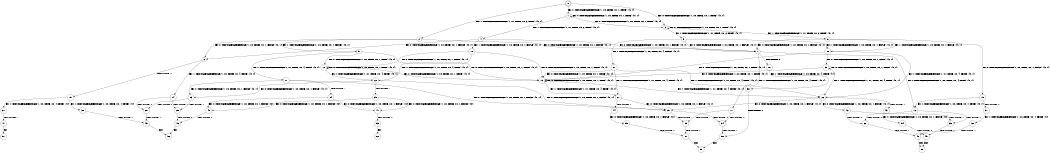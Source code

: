 digraph BCG {
size = "7, 10.5";
center = TRUE;
node [shape = circle];
0 [peripheries = 2];
0 -> 1 [label = "EX !0 !ATOMIC_EXCH_BRANCH (1, +0, TRUE, +0, 1, TRUE) !{0, 1}"];
0 -> 2 [label = "EX !1 !ATOMIC_EXCH_BRANCH (1, +1, TRUE, +0, 2, TRUE) !{0, 1}"];
0 -> 3 [label = "EX !0 !ATOMIC_EXCH_BRANCH (1, +0, TRUE, +0, 1, TRUE) !{0, 1}"];
1 -> 1 [label = "EX !0 !ATOMIC_EXCH_BRANCH (1, +0, TRUE, +0, 1, TRUE) !{0, 1}"];
1 -> 4 [label = "EX !1 !ATOMIC_EXCH_BRANCH (1, +1, TRUE, +0, 2, TRUE) !{0, 1}"];
1 -> 3 [label = "EX !0 !ATOMIC_EXCH_BRANCH (1, +0, TRUE, +0, 1, TRUE) !{0, 1}"];
2 -> 5 [label = "EX !1 !ATOMIC_EXCH_BRANCH (1, +0, TRUE, +0, 4, FALSE) !{0, 1}"];
2 -> 6 [label = "EX !0 !ATOMIC_EXCH_BRANCH (1, +0, TRUE, +0, 1, FALSE) !{0, 1}"];
2 -> 7 [label = "EX !0 !ATOMIC_EXCH_BRANCH (1, +0, TRUE, +0, 1, FALSE) !{0, 1}"];
3 -> 8 [label = "EX !1 !ATOMIC_EXCH_BRANCH (1, +1, TRUE, +0, 2, TRUE) !{0, 1}"];
3 -> 3 [label = "EX !0 !ATOMIC_EXCH_BRANCH (1, +0, TRUE, +0, 1, TRUE) !{0, 1}"];
3 -> 9 [label = "EX !1 !ATOMIC_EXCH_BRANCH (1, +1, TRUE, +0, 2, TRUE) !{0, 1}"];
4 -> 6 [label = "EX !0 !ATOMIC_EXCH_BRANCH (1, +0, TRUE, +0, 1, FALSE) !{0, 1}"];
4 -> 10 [label = "EX !1 !ATOMIC_EXCH_BRANCH (1, +0, TRUE, +0, 4, FALSE) !{0, 1}"];
4 -> 7 [label = "EX !0 !ATOMIC_EXCH_BRANCH (1, +0, TRUE, +0, 1, FALSE) !{0, 1}"];
5 -> 11 [label = "EX !1 !ATOMIC_EXCH_BRANCH (1, +1, TRUE, +0, 4, TRUE) !{0, 1}"];
5 -> 12 [label = "EX !0 !ATOMIC_EXCH_BRANCH (1, +0, TRUE, +0, 1, TRUE) !{0, 1}"];
5 -> 13 [label = "EX !0 !ATOMIC_EXCH_BRANCH (1, +0, TRUE, +0, 1, TRUE) !{0, 1}"];
6 -> 14 [label = "EX !1 !ATOMIC_EXCH_BRANCH (1, +0, TRUE, +0, 4, TRUE) !{0, 1}"];
6 -> 15 [label = "TERMINATE !0"];
7 -> 16 [label = "EX !1 !ATOMIC_EXCH_BRANCH (1, +0, TRUE, +0, 4, TRUE) !{0, 1}"];
7 -> 17 [label = "EX !1 !ATOMIC_EXCH_BRANCH (1, +0, TRUE, +0, 4, TRUE) !{0, 1}"];
7 -> 18 [label = "TERMINATE !0"];
8 -> 19 [label = "EX !0 !ATOMIC_EXCH_BRANCH (1, +0, TRUE, +0, 1, FALSE) !{0, 1}"];
8 -> 20 [label = "EX !1 !ATOMIC_EXCH_BRANCH (1, +0, TRUE, +0, 4, FALSE) !{0, 1}"];
8 -> 7 [label = "EX !0 !ATOMIC_EXCH_BRANCH (1, +0, TRUE, +0, 1, FALSE) !{0, 1}"];
9 -> 20 [label = "EX !1 !ATOMIC_EXCH_BRANCH (1, +0, TRUE, +0, 4, FALSE) !{0, 1}"];
9 -> 7 [label = "EX !0 !ATOMIC_EXCH_BRANCH (1, +0, TRUE, +0, 1, FALSE) !{0, 1}"];
9 -> 21 [label = "EX !1 !ATOMIC_EXCH_BRANCH (1, +0, TRUE, +0, 4, FALSE) !{0, 1}"];
10 -> 12 [label = "EX !0 !ATOMIC_EXCH_BRANCH (1, +0, TRUE, +0, 1, TRUE) !{0, 1}"];
10 -> 22 [label = "EX !1 !ATOMIC_EXCH_BRANCH (1, +1, TRUE, +0, 4, TRUE) !{0, 1}"];
10 -> 13 [label = "EX !0 !ATOMIC_EXCH_BRANCH (1, +0, TRUE, +0, 1, TRUE) !{0, 1}"];
11 -> 23 [label = "EX !0 !ATOMIC_EXCH_BRANCH (1, +0, TRUE, +0, 1, FALSE) !{0, 1}"];
11 -> 24 [label = "TERMINATE !1"];
11 -> 25 [label = "EX !0 !ATOMIC_EXCH_BRANCH (1, +0, TRUE, +0, 1, FALSE) !{0, 1}"];
12 -> 12 [label = "EX !0 !ATOMIC_EXCH_BRANCH (1, +0, TRUE, +0, 1, TRUE) !{0, 1}"];
12 -> 22 [label = "EX !1 !ATOMIC_EXCH_BRANCH (1, +1, TRUE, +0, 4, TRUE) !{0, 1}"];
12 -> 13 [label = "EX !0 !ATOMIC_EXCH_BRANCH (1, +0, TRUE, +0, 1, TRUE) !{0, 1}"];
13 -> 26 [label = "EX !1 !ATOMIC_EXCH_BRANCH (1, +1, TRUE, +0, 4, TRUE) !{0, 1}"];
13 -> 13 [label = "EX !0 !ATOMIC_EXCH_BRANCH (1, +0, TRUE, +0, 1, TRUE) !{0, 1}"];
13 -> 27 [label = "EX !1 !ATOMIC_EXCH_BRANCH (1, +1, TRUE, +0, 4, TRUE) !{0, 1}"];
14 -> 28 [label = "TERMINATE !0"];
14 -> 29 [label = "TERMINATE !1"];
15 -> 30 [label = "EX !1 !ATOMIC_EXCH_BRANCH (1, +0, TRUE, +0, 4, TRUE) !{1}"];
15 -> 31 [label = "EX !1 !ATOMIC_EXCH_BRANCH (1, +0, TRUE, +0, 4, TRUE) !{1}"];
16 -> 32 [label = "TERMINATE !0"];
16 -> 33 [label = "TERMINATE !1"];
17 -> 34 [label = "TERMINATE !0"];
17 -> 35 [label = "TERMINATE !1"];
18 -> 36 [label = "EX !1 !ATOMIC_EXCH_BRANCH (1, +0, TRUE, +0, 4, TRUE) !{1}"];
19 -> 16 [label = "EX !1 !ATOMIC_EXCH_BRANCH (1, +0, TRUE, +0, 4, TRUE) !{0, 1}"];
19 -> 37 [label = "TERMINATE !0"];
20 -> 38 [label = "EX !0 !ATOMIC_EXCH_BRANCH (1, +0, TRUE, +0, 1, TRUE) !{0, 1}"];
20 -> 26 [label = "EX !1 !ATOMIC_EXCH_BRANCH (1, +1, TRUE, +0, 4, TRUE) !{0, 1}"];
20 -> 13 [label = "EX !0 !ATOMIC_EXCH_BRANCH (1, +0, TRUE, +0, 1, TRUE) !{0, 1}"];
21 -> 26 [label = "EX !1 !ATOMIC_EXCH_BRANCH (1, +1, TRUE, +0, 4, TRUE) !{0, 1}"];
21 -> 13 [label = "EX !0 !ATOMIC_EXCH_BRANCH (1, +0, TRUE, +0, 1, TRUE) !{0, 1}"];
21 -> 27 [label = "EX !1 !ATOMIC_EXCH_BRANCH (1, +1, TRUE, +0, 4, TRUE) !{0, 1}"];
22 -> 23 [label = "EX !0 !ATOMIC_EXCH_BRANCH (1, +0, TRUE, +0, 1, FALSE) !{0, 1}"];
22 -> 39 [label = "TERMINATE !1"];
22 -> 25 [label = "EX !0 !ATOMIC_EXCH_BRANCH (1, +0, TRUE, +0, 1, FALSE) !{0, 1}"];
23 -> 28 [label = "TERMINATE !0"];
23 -> 29 [label = "TERMINATE !1"];
24 -> 40 [label = "EX !0 !ATOMIC_EXCH_BRANCH (1, +0, TRUE, +0, 1, FALSE) !{0}"];
24 -> 41 [label = "EX !0 !ATOMIC_EXCH_BRANCH (1, +0, TRUE, +0, 1, FALSE) !{0}"];
25 -> 34 [label = "TERMINATE !0"];
25 -> 35 [label = "TERMINATE !1"];
26 -> 42 [label = "EX !0 !ATOMIC_EXCH_BRANCH (1, +0, TRUE, +0, 1, FALSE) !{0, 1}"];
26 -> 43 [label = "TERMINATE !1"];
26 -> 25 [label = "EX !0 !ATOMIC_EXCH_BRANCH (1, +0, TRUE, +0, 1, FALSE) !{0, 1}"];
27 -> 25 [label = "EX !0 !ATOMIC_EXCH_BRANCH (1, +0, TRUE, +0, 1, FALSE) !{0, 1}"];
27 -> 44 [label = "TERMINATE !1"];
28 -> 45 [label = "TERMINATE !1"];
29 -> 46 [label = "TERMINATE !0"];
30 -> 45 [label = "TERMINATE !1"];
31 -> 47 [label = "TERMINATE !1"];
32 -> 48 [label = "TERMINATE !1"];
33 -> 49 [label = "TERMINATE !0"];
34 -> 50 [label = "TERMINATE !1"];
35 -> 51 [label = "TERMINATE !0"];
36 -> 50 [label = "TERMINATE !1"];
37 -> 52 [label = "EX !1 !ATOMIC_EXCH_BRANCH (1, +0, TRUE, +0, 4, TRUE) !{1}"];
38 -> 38 [label = "EX !0 !ATOMIC_EXCH_BRANCH (1, +0, TRUE, +0, 1, TRUE) !{0, 1}"];
38 -> 26 [label = "EX !1 !ATOMIC_EXCH_BRANCH (1, +1, TRUE, +0, 4, TRUE) !{0, 1}"];
38 -> 13 [label = "EX !0 !ATOMIC_EXCH_BRANCH (1, +0, TRUE, +0, 1, TRUE) !{0, 1}"];
39 -> 40 [label = "EX !0 !ATOMIC_EXCH_BRANCH (1, +0, TRUE, +0, 1, FALSE) !{0}"];
39 -> 41 [label = "EX !0 !ATOMIC_EXCH_BRANCH (1, +0, TRUE, +0, 1, FALSE) !{0}"];
40 -> 46 [label = "TERMINATE !0"];
41 -> 53 [label = "TERMINATE !0"];
42 -> 32 [label = "TERMINATE !0"];
42 -> 33 [label = "TERMINATE !1"];
43 -> 54 [label = "EX !0 !ATOMIC_EXCH_BRANCH (1, +0, TRUE, +0, 1, FALSE) !{0}"];
44 -> 55 [label = "EX !0 !ATOMIC_EXCH_BRANCH (1, +0, TRUE, +0, 1, FALSE) !{0}"];
45 -> 56 [label = "exit"];
46 -> 56 [label = "exit"];
47 -> 57 [label = "exit"];
48 -> 58 [label = "exit"];
49 -> 58 [label = "exit"];
50 -> 59 [label = "exit"];
51 -> 59 [label = "exit"];
52 -> 48 [label = "TERMINATE !1"];
53 -> 60 [label = "exit"];
54 -> 49 [label = "TERMINATE !0"];
55 -> 51 [label = "TERMINATE !0"];
}
